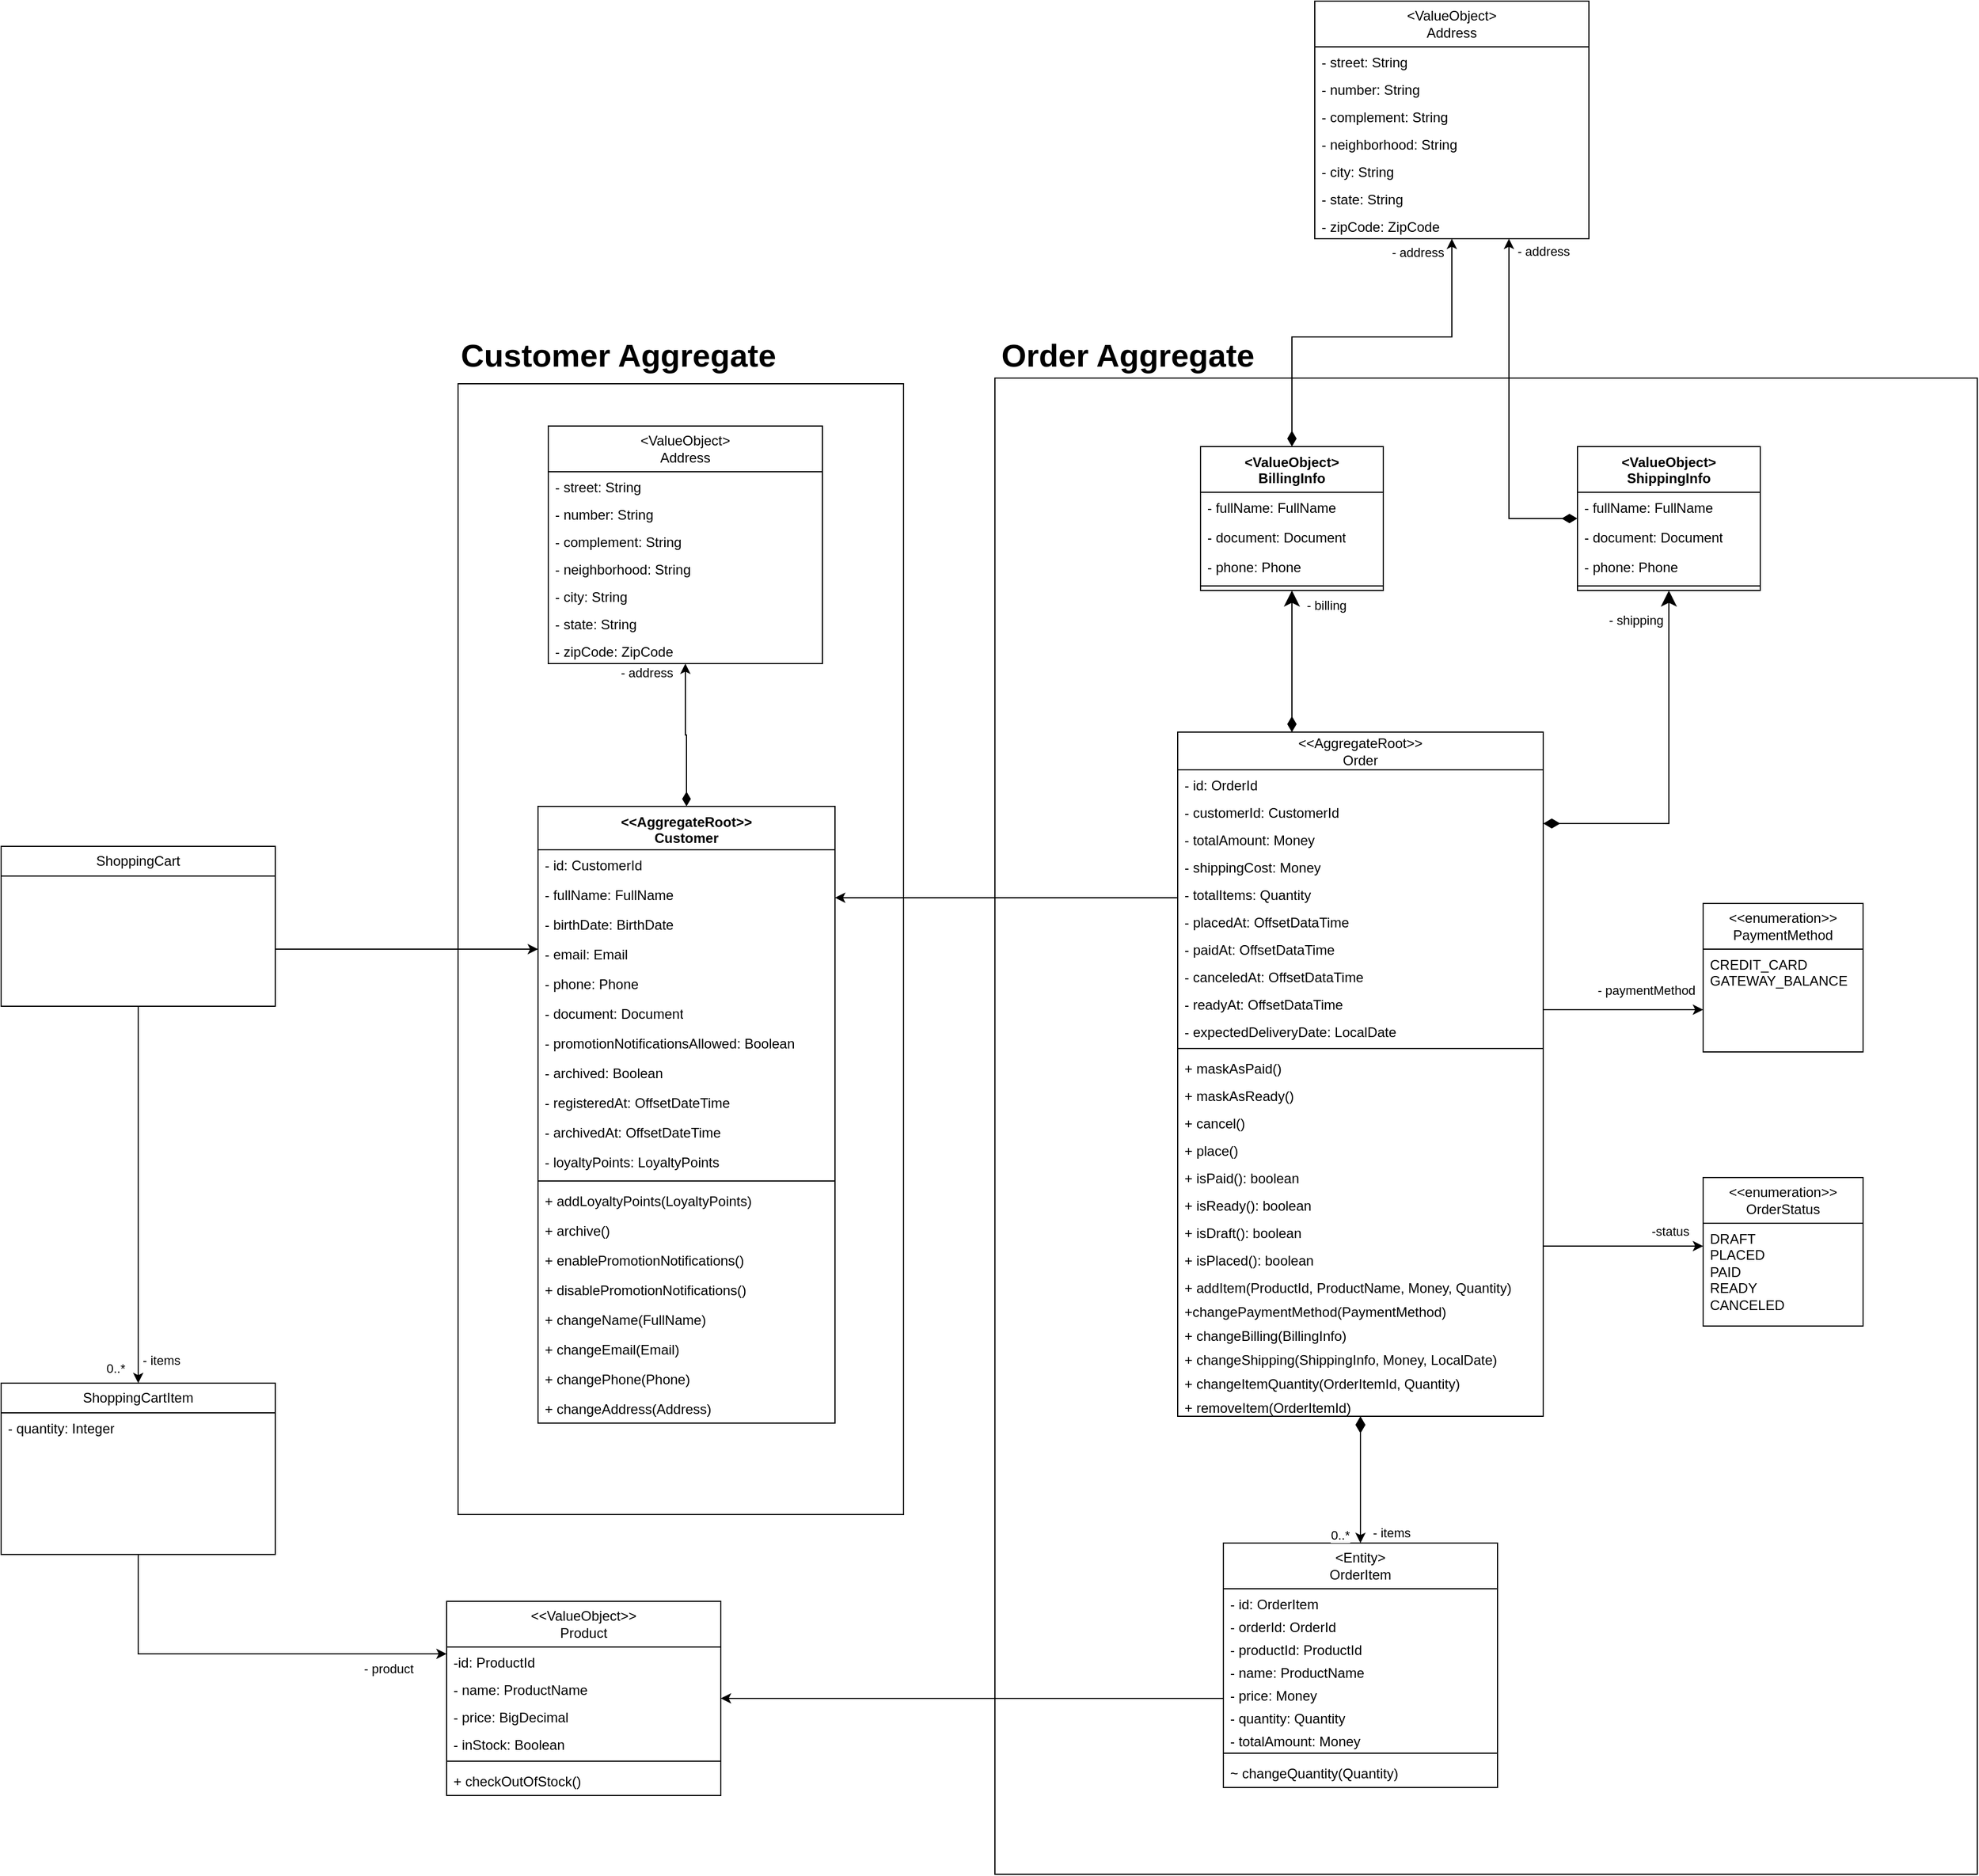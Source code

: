 <mxfile version="28.1.2">
  <diagram name="Domain model" id="hTQnR02Jz5LzhCjwchZL">
    <mxGraphModel dx="1425" dy="2155" grid="1" gridSize="10" guides="1" tooltips="1" connect="1" arrows="1" fold="1" page="1" pageScale="1" pageWidth="3300" pageHeight="4681" math="0" shadow="0">
      <root>
        <mxCell id="0" />
        <mxCell id="1" parent="0" />
        <mxCell id="3btktEWFnWSQcWQb26DH-10" value="" style="rounded=0;whiteSpace=wrap;html=1;fillColor=none;" vertex="1" parent="1">
          <mxGeometry x="1360" y="1125" width="390" height="990" as="geometry" />
        </mxCell>
        <mxCell id="3btktEWFnWSQcWQb26DH-7" value="" style="verticalLabelPosition=bottom;verticalAlign=top;html=1;shape=mxgraph.basic.rect;fillColor2=none;strokeWidth=1;size=20;indent=5;shadow=0;fillColor=none;" vertex="1" parent="1">
          <mxGeometry x="1830" y="1120" width="860" height="1310" as="geometry" />
        </mxCell>
        <mxCell id="eI4tDR30YIyBBBAsk7JP-3" style="rounded=0;orthogonalLoop=1;jettySize=auto;html=1;flowAnimation=0;edgeStyle=orthogonalEdgeStyle;startArrow=diamondThin;startFill=1;strokeWidth=1;startSize=10;" parent="1" source="ZPLqWDzhOzUQgujK66Ed-5" target="3btktEWFnWSQcWQb26DH-12" edge="1">
          <mxGeometry relative="1" as="geometry">
            <Array as="points" />
          </mxGeometry>
        </mxCell>
        <mxCell id="eI4tDR30YIyBBBAsk7JP-4" value="- address" style="edgeLabel;html=1;align=center;verticalAlign=middle;resizable=0;points=[];" parent="eI4tDR30YIyBBBAsk7JP-3" vertex="1" connectable="0">
          <mxGeometry x="0.825" y="1" relative="1" as="geometry">
            <mxPoint x="-33" y="-3" as="offset" />
          </mxGeometry>
        </mxCell>
        <UserObject label="&amp;lt;&amp;lt;AggregateRoot&amp;gt;&amp;gt;&lt;div&gt;Customer&lt;/div&gt;" id="ZPLqWDzhOzUQgujK66Ed-5">
          <mxCell style="swimlane;fontStyle=1;align=center;verticalAlign=top;childLayout=stackLayout;horizontal=1;startSize=38;horizontalStack=0;resizeParent=1;resizeParentMax=0;resizeLast=0;collapsible=1;marginBottom=0;whiteSpace=wrap;html=1;" parent="1" vertex="1">
            <mxGeometry x="1430" y="1495" width="260" height="540" as="geometry" />
          </mxCell>
        </UserObject>
        <mxCell id="ZPLqWDzhOzUQgujK66Ed-6" value="- id: CustomerId" style="text;strokeColor=none;fillColor=none;align=left;verticalAlign=top;spacingLeft=4;spacingRight=4;overflow=hidden;rotatable=0;points=[[0,0.5],[1,0.5]];portConstraint=eastwest;whiteSpace=wrap;html=1;" parent="ZPLqWDzhOzUQgujK66Ed-5" vertex="1">
          <mxGeometry y="38" width="260" height="26" as="geometry" />
        </mxCell>
        <mxCell id="ZPLqWDzhOzUQgujK66Ed-12" value="-&amp;nbsp;fullName: FullName" style="text;strokeColor=none;fillColor=none;align=left;verticalAlign=top;spacingLeft=4;spacingRight=4;overflow=hidden;rotatable=0;points=[[0,0.5],[1,0.5]];portConstraint=eastwest;whiteSpace=wrap;html=1;" parent="ZPLqWDzhOzUQgujK66Ed-5" vertex="1">
          <mxGeometry y="64" width="260" height="26" as="geometry" />
        </mxCell>
        <mxCell id="Ghfbu1brbd5fPBeI6bi_-27" value="-&amp;nbsp;birthDate: BirthDate" style="text;strokeColor=none;fillColor=none;align=left;verticalAlign=top;spacingLeft=4;spacingRight=4;overflow=hidden;rotatable=0;points=[[0,0.5],[1,0.5]];portConstraint=eastwest;whiteSpace=wrap;html=1;" parent="ZPLqWDzhOzUQgujK66Ed-5" vertex="1">
          <mxGeometry y="90" width="260" height="26" as="geometry" />
        </mxCell>
        <mxCell id="ZPLqWDzhOzUQgujK66Ed-14" value="-&amp;nbsp;email: Email" style="text;strokeColor=none;fillColor=none;align=left;verticalAlign=top;spacingLeft=4;spacingRight=4;overflow=hidden;rotatable=0;points=[[0,0.5],[1,0.5]];portConstraint=eastwest;whiteSpace=wrap;html=1;" parent="ZPLqWDzhOzUQgujK66Ed-5" vertex="1">
          <mxGeometry y="116" width="260" height="26" as="geometry" />
        </mxCell>
        <mxCell id="ZPLqWDzhOzUQgujK66Ed-15" value="-&amp;nbsp;phone: Phone" style="text;strokeColor=none;fillColor=none;align=left;verticalAlign=top;spacingLeft=4;spacingRight=4;overflow=hidden;rotatable=0;points=[[0,0.5],[1,0.5]];portConstraint=eastwest;whiteSpace=wrap;html=1;" parent="ZPLqWDzhOzUQgujK66Ed-5" vertex="1">
          <mxGeometry y="142" width="260" height="26" as="geometry" />
        </mxCell>
        <mxCell id="ZPLqWDzhOzUQgujK66Ed-16" value="-&amp;nbsp;document: Docu&lt;span style=&quot;background-color: transparent; color: light-dark(rgb(0, 0, 0), rgb(255, 255, 255));&quot;&gt;ment&lt;/span&gt;" style="text;strokeColor=none;fillColor=none;align=left;verticalAlign=top;spacingLeft=4;spacingRight=4;overflow=hidden;rotatable=0;points=[[0,0.5],[1,0.5]];portConstraint=eastwest;whiteSpace=wrap;html=1;" parent="ZPLqWDzhOzUQgujK66Ed-5" vertex="1">
          <mxGeometry y="168" width="260" height="26" as="geometry" />
        </mxCell>
        <mxCell id="ZPLqWDzhOzUQgujK66Ed-17" value="-&amp;nbsp;promotionNotificationsAllowed: Boolean" style="text;strokeColor=none;fillColor=none;align=left;verticalAlign=top;spacingLeft=4;spacingRight=4;overflow=hidden;rotatable=0;points=[[0,0.5],[1,0.5]];portConstraint=eastwest;whiteSpace=wrap;html=1;" parent="ZPLqWDzhOzUQgujK66Ed-5" vertex="1">
          <mxGeometry y="194" width="260" height="26" as="geometry" />
        </mxCell>
        <mxCell id="ZPLqWDzhOzUQgujK66Ed-18" value="-&amp;nbsp;archived: Boolean" style="text;strokeColor=none;fillColor=none;align=left;verticalAlign=top;spacingLeft=4;spacingRight=4;overflow=hidden;rotatable=0;points=[[0,0.5],[1,0.5]];portConstraint=eastwest;whiteSpace=wrap;html=1;" parent="ZPLqWDzhOzUQgujK66Ed-5" vertex="1">
          <mxGeometry y="220" width="260" height="26" as="geometry" />
        </mxCell>
        <mxCell id="ZPLqWDzhOzUQgujK66Ed-19" value="-&amp;nbsp;registeredAt: OffsetDateTime" style="text;strokeColor=none;fillColor=none;align=left;verticalAlign=top;spacingLeft=4;spacingRight=4;overflow=hidden;rotatable=0;points=[[0,0.5],[1,0.5]];portConstraint=eastwest;whiteSpace=wrap;html=1;" parent="ZPLqWDzhOzUQgujK66Ed-5" vertex="1">
          <mxGeometry y="246" width="260" height="26" as="geometry" />
        </mxCell>
        <mxCell id="Ghfbu1brbd5fPBeI6bi_-2" value="-&amp;nbsp;archivedAt: OffsetDateTime" style="text;strokeColor=none;fillColor=none;align=left;verticalAlign=top;spacingLeft=4;spacingRight=4;overflow=hidden;rotatable=0;points=[[0,0.5],[1,0.5]];portConstraint=eastwest;whiteSpace=wrap;html=1;" parent="ZPLqWDzhOzUQgujK66Ed-5" vertex="1">
          <mxGeometry y="272" width="260" height="26" as="geometry" />
        </mxCell>
        <mxCell id="Ghfbu1brbd5fPBeI6bi_-3" value="-&amp;nbsp;loyaltyPoints: LoyaltyPoints" style="text;strokeColor=none;fillColor=none;align=left;verticalAlign=top;spacingLeft=4;spacingRight=4;overflow=hidden;rotatable=0;points=[[0,0.5],[1,0.5]];portConstraint=eastwest;whiteSpace=wrap;html=1;" parent="ZPLqWDzhOzUQgujK66Ed-5" vertex="1">
          <mxGeometry y="298" width="260" height="26" as="geometry" />
        </mxCell>
        <mxCell id="ZPLqWDzhOzUQgujK66Ed-7" value="" style="line;strokeWidth=1;fillColor=none;align=left;verticalAlign=middle;spacingTop=-1;spacingLeft=3;spacingRight=3;rotatable=0;labelPosition=right;points=[];portConstraint=eastwest;strokeColor=inherit;" parent="ZPLqWDzhOzUQgujK66Ed-5" vertex="1">
          <mxGeometry y="324" width="260" height="8" as="geometry" />
        </mxCell>
        <mxCell id="ZPLqWDzhOzUQgujK66Ed-8" value="+ addLoyalty&lt;span style=&quot;background-color: transparent; color: light-dark(rgb(0, 0, 0), rgb(255, 255, 255));&quot;&gt;Points(LoyaltyPoints)&lt;/span&gt;" style="text;strokeColor=none;fillColor=none;align=left;verticalAlign=top;spacingLeft=4;spacingRight=4;overflow=hidden;rotatable=0;points=[[0,0.5],[1,0.5]];portConstraint=eastwest;whiteSpace=wrap;html=1;" parent="ZPLqWDzhOzUQgujK66Ed-5" vertex="1">
          <mxGeometry y="332" width="260" height="26" as="geometry" />
        </mxCell>
        <mxCell id="Ghfbu1brbd5fPBeI6bi_-6" value="+ archive()" style="text;strokeColor=none;fillColor=none;align=left;verticalAlign=top;spacingLeft=4;spacingRight=4;overflow=hidden;rotatable=0;points=[[0,0.5],[1,0.5]];portConstraint=eastwest;whiteSpace=wrap;html=1;" parent="ZPLqWDzhOzUQgujK66Ed-5" vertex="1">
          <mxGeometry y="358" width="260" height="26" as="geometry" />
        </mxCell>
        <mxCell id="Ghfbu1brbd5fPBeI6bi_-7" value="+ enablePromotionNotifications()" style="text;strokeColor=none;fillColor=none;align=left;verticalAlign=top;spacingLeft=4;spacingRight=4;overflow=hidden;rotatable=0;points=[[0,0.5],[1,0.5]];portConstraint=eastwest;whiteSpace=wrap;html=1;" parent="ZPLqWDzhOzUQgujK66Ed-5" vertex="1">
          <mxGeometry y="384" width="260" height="26" as="geometry" />
        </mxCell>
        <mxCell id="Ghfbu1brbd5fPBeI6bi_-8" value="+ disablePromotionNotifications()" style="text;strokeColor=none;fillColor=none;align=left;verticalAlign=top;spacingLeft=4;spacingRight=4;overflow=hidden;rotatable=0;points=[[0,0.5],[1,0.5]];portConstraint=eastwest;whiteSpace=wrap;html=1;" parent="ZPLqWDzhOzUQgujK66Ed-5" vertex="1">
          <mxGeometry y="410" width="260" height="26" as="geometry" />
        </mxCell>
        <mxCell id="Ghfbu1brbd5fPBeI6bi_-9" value="+ changeName(FullName)" style="text;strokeColor=none;fillColor=none;align=left;verticalAlign=top;spacingLeft=4;spacingRight=4;overflow=hidden;rotatable=0;points=[[0,0.5],[1,0.5]];portConstraint=eastwest;whiteSpace=wrap;html=1;" parent="ZPLqWDzhOzUQgujK66Ed-5" vertex="1">
          <mxGeometry y="436" width="260" height="26" as="geometry" />
        </mxCell>
        <mxCell id="Ghfbu1brbd5fPBeI6bi_-10" value="+ changeEmail(Email)" style="text;strokeColor=none;fillColor=none;align=left;verticalAlign=top;spacingLeft=4;spacingRight=4;overflow=hidden;rotatable=0;points=[[0,0.5],[1,0.5]];portConstraint=eastwest;whiteSpace=wrap;html=1;" parent="ZPLqWDzhOzUQgujK66Ed-5" vertex="1">
          <mxGeometry y="462" width="260" height="26" as="geometry" />
        </mxCell>
        <mxCell id="Ghfbu1brbd5fPBeI6bi_-11" value="+&amp;nbsp;changePhone(Phone)" style="text;strokeColor=none;fillColor=none;align=left;verticalAlign=top;spacingLeft=4;spacingRight=4;overflow=hidden;rotatable=0;points=[[0,0.5],[1,0.5]];portConstraint=eastwest;whiteSpace=wrap;html=1;" parent="ZPLqWDzhOzUQgujK66Ed-5" vertex="1">
          <mxGeometry y="488" width="260" height="26" as="geometry" />
        </mxCell>
        <mxCell id="eI4tDR30YIyBBBAsk7JP-16" value="+&amp;nbsp;changeAddress(Address)" style="text;strokeColor=none;fillColor=none;align=left;verticalAlign=top;spacingLeft=4;spacingRight=4;overflow=hidden;rotatable=0;points=[[0,0.5],[1,0.5]];portConstraint=eastwest;whiteSpace=wrap;html=1;" parent="ZPLqWDzhOzUQgujK66Ed-5" vertex="1">
          <mxGeometry y="514" width="260" height="26" as="geometry" />
        </mxCell>
        <mxCell id="Ghfbu1brbd5fPBeI6bi_-22" style="edgeStyle=orthogonalEdgeStyle;rounded=0;orthogonalLoop=1;jettySize=auto;html=1;entryX=0.5;entryY=0;entryDx=0;entryDy=0;" parent="1" source="Ghfbu1brbd5fPBeI6bi_-12" target="Ghfbu1brbd5fPBeI6bi_-16" edge="1">
          <mxGeometry relative="1" as="geometry" />
        </mxCell>
        <mxCell id="Ghfbu1brbd5fPBeI6bi_-23" value="- items" style="edgeLabel;html=1;align=center;verticalAlign=middle;resizable=0;points=[];" parent="Ghfbu1brbd5fPBeI6bi_-22" vertex="1" connectable="0">
          <mxGeometry x="0.674" y="4" relative="1" as="geometry">
            <mxPoint x="16" y="34" as="offset" />
          </mxGeometry>
        </mxCell>
        <mxCell id="Ghfbu1brbd5fPBeI6bi_-25" value="0..*" style="edgeLabel;html=1;align=center;verticalAlign=middle;resizable=0;points=[];" parent="Ghfbu1brbd5fPBeI6bi_-22" vertex="1" connectable="0">
          <mxGeometry x="0.444" relative="1" as="geometry">
            <mxPoint x="-20" y="78" as="offset" />
          </mxGeometry>
        </mxCell>
        <mxCell id="Ghfbu1brbd5fPBeI6bi_-46" style="edgeStyle=orthogonalEdgeStyle;rounded=0;orthogonalLoop=1;jettySize=auto;html=1;" parent="1" source="Ghfbu1brbd5fPBeI6bi_-12" target="ZPLqWDzhOzUQgujK66Ed-5" edge="1">
          <mxGeometry relative="1" as="geometry">
            <Array as="points">
              <mxPoint x="1320" y="1620" />
              <mxPoint x="1320" y="1620" />
            </Array>
          </mxGeometry>
        </mxCell>
        <mxCell id="Ghfbu1brbd5fPBeI6bi_-12" value="ShoppingCart" style="swimlane;fontStyle=0;childLayout=stackLayout;horizontal=1;startSize=26;fillColor=none;horizontalStack=0;resizeParent=1;resizeParentMax=0;resizeLast=0;collapsible=1;marginBottom=0;whiteSpace=wrap;html=1;" parent="1" vertex="1">
          <mxGeometry x="960" y="1530" width="240" height="140" as="geometry" />
        </mxCell>
        <mxCell id="Ghfbu1brbd5fPBeI6bi_-16" value="ShoppingCartItem" style="swimlane;fontStyle=0;childLayout=stackLayout;horizontal=1;startSize=26;fillColor=none;horizontalStack=0;resizeParent=1;resizeParentMax=0;resizeLast=0;collapsible=1;marginBottom=0;whiteSpace=wrap;html=1;" parent="1" vertex="1">
          <mxGeometry x="960" y="2000" width="240" height="150" as="geometry" />
        </mxCell>
        <mxCell id="Ghfbu1brbd5fPBeI6bi_-18" value="- quantity: Integer" style="text;strokeColor=none;fillColor=none;align=left;verticalAlign=top;spacingLeft=4;spacingRight=4;overflow=hidden;rotatable=0;points=[[0,0.5],[1,0.5]];portConstraint=eastwest;whiteSpace=wrap;html=1;" parent="Ghfbu1brbd5fPBeI6bi_-16" vertex="1">
          <mxGeometry y="26" width="240" height="124" as="geometry" />
        </mxCell>
        <mxCell id="Ghfbu1brbd5fPBeI6bi_-20" style="edgeStyle=orthogonalEdgeStyle;rounded=0;orthogonalLoop=1;jettySize=auto;html=1;" parent="1" source="Ghfbu1brbd5fPBeI6bi_-16" target="Ghfbu1brbd5fPBeI6bi_-30" edge="1">
          <mxGeometry relative="1" as="geometry">
            <mxPoint x="1330" y="1898" as="targetPoint" />
            <Array as="points">
              <mxPoint x="1080" y="2237" />
            </Array>
          </mxGeometry>
        </mxCell>
        <mxCell id="Ghfbu1brbd5fPBeI6bi_-21" value="- product" style="edgeLabel;html=1;align=center;verticalAlign=middle;resizable=0;points=[];" parent="Ghfbu1brbd5fPBeI6bi_-20" vertex="1" connectable="0">
          <mxGeometry x="0.26" y="-1" relative="1" as="geometry">
            <mxPoint x="81" y="12" as="offset" />
          </mxGeometry>
        </mxCell>
        <mxCell id="Ghfbu1brbd5fPBeI6bi_-30" value="&lt;div&gt;&amp;lt;&amp;lt;ValueObject&amp;gt;&amp;gt;&lt;/div&gt;Product" style="swimlane;fontStyle=0;childLayout=stackLayout;horizontal=1;startSize=40;fillColor=none;horizontalStack=0;resizeParent=1;resizeParentMax=0;resizeLast=0;collapsible=1;marginBottom=0;whiteSpace=wrap;html=1;" parent="1" vertex="1">
          <mxGeometry x="1350" y="2191" width="240" height="170" as="geometry" />
        </mxCell>
        <mxCell id="3btktEWFnWSQcWQb26DH-20" value="-id: ProductId" style="text;strokeColor=none;fillColor=none;align=left;verticalAlign=top;spacingLeft=4;spacingRight=4;overflow=hidden;rotatable=0;points=[[0,0.5],[1,0.5]];portConstraint=eastwest;whiteSpace=wrap;html=1;" vertex="1" parent="Ghfbu1brbd5fPBeI6bi_-30">
          <mxGeometry y="40" width="240" height="24" as="geometry" />
        </mxCell>
        <mxCell id="Ghfbu1brbd5fPBeI6bi_-31" value="- name: ProductName" style="text;strokeColor=none;fillColor=none;align=left;verticalAlign=top;spacingLeft=4;spacingRight=4;overflow=hidden;rotatable=0;points=[[0,0.5],[1,0.5]];portConstraint=eastwest;whiteSpace=wrap;html=1;" parent="Ghfbu1brbd5fPBeI6bi_-30" vertex="1">
          <mxGeometry y="64" width="240" height="24" as="geometry" />
        </mxCell>
        <mxCell id="Ghfbu1brbd5fPBeI6bi_-34" value="- price: BigDecimal" style="text;strokeColor=none;fillColor=none;align=left;verticalAlign=top;spacingLeft=4;spacingRight=4;overflow=hidden;rotatable=0;points=[[0,0.5],[1,0.5]];portConstraint=eastwest;whiteSpace=wrap;html=1;" parent="Ghfbu1brbd5fPBeI6bi_-30" vertex="1">
          <mxGeometry y="88" width="240" height="24" as="geometry" />
        </mxCell>
        <mxCell id="3btktEWFnWSQcWQb26DH-21" value="- inStock: Boolean" style="text;strokeColor=none;fillColor=none;align=left;verticalAlign=top;spacingLeft=4;spacingRight=4;overflow=hidden;rotatable=0;points=[[0,0.5],[1,0.5]];portConstraint=eastwest;whiteSpace=wrap;html=1;" vertex="1" parent="Ghfbu1brbd5fPBeI6bi_-30">
          <mxGeometry y="112" width="240" height="24" as="geometry" />
        </mxCell>
        <mxCell id="3btktEWFnWSQcWQb26DH-22" value="" style="line;strokeWidth=1;fillColor=none;align=left;verticalAlign=middle;spacingTop=-1;spacingLeft=3;spacingRight=3;rotatable=0;labelPosition=right;points=[];portConstraint=eastwest;strokeColor=inherit;" vertex="1" parent="Ghfbu1brbd5fPBeI6bi_-30">
          <mxGeometry y="136" width="240" height="8" as="geometry" />
        </mxCell>
        <mxCell id="3btktEWFnWSQcWQb26DH-23" value="+ checkOutOfStock()" style="text;strokeColor=none;fillColor=none;align=left;verticalAlign=top;spacingLeft=4;spacingRight=4;overflow=hidden;rotatable=0;points=[[0,0.5],[1,0.5]];portConstraint=eastwest;whiteSpace=wrap;html=1;" vertex="1" parent="Ghfbu1brbd5fPBeI6bi_-30">
          <mxGeometry y="144" width="240" height="26" as="geometry" />
        </mxCell>
        <mxCell id="Ghfbu1brbd5fPBeI6bi_-35" value="&lt;div&gt;&amp;lt;Entity&amp;gt;&lt;/div&gt;OrderItem" style="swimlane;fontStyle=0;childLayout=stackLayout;horizontal=1;startSize=40;fillColor=none;horizontalStack=0;resizeParent=1;resizeParentMax=0;resizeLast=0;collapsible=1;marginBottom=0;whiteSpace=wrap;html=1;" parent="1" vertex="1">
          <mxGeometry x="2030" y="2140" width="240" height="214" as="geometry" />
        </mxCell>
        <mxCell id="Ghfbu1brbd5fPBeI6bi_-36" value="- id: OrderItem" style="text;strokeColor=none;fillColor=none;align=left;verticalAlign=top;spacingLeft=4;spacingRight=4;overflow=hidden;rotatable=0;points=[[0,0.5],[1,0.5]];portConstraint=eastwest;whiteSpace=wrap;html=1;" parent="Ghfbu1brbd5fPBeI6bi_-35" vertex="1">
          <mxGeometry y="40" width="240" height="20" as="geometry" />
        </mxCell>
        <mxCell id="3btktEWFnWSQcWQb26DH-4" value="- orderId: OrderId" style="text;strokeColor=none;fillColor=none;align=left;verticalAlign=top;spacingLeft=4;spacingRight=4;overflow=hidden;rotatable=0;points=[[0,0.5],[1,0.5]];portConstraint=eastwest;whiteSpace=wrap;html=1;" vertex="1" parent="Ghfbu1brbd5fPBeI6bi_-35">
          <mxGeometry y="60" width="240" height="20" as="geometry" />
        </mxCell>
        <mxCell id="eI4tDR30YIyBBBAsk7JP-77" value="- productId: ProductId" style="text;strokeColor=none;fillColor=none;align=left;verticalAlign=top;spacingLeft=4;spacingRight=4;overflow=hidden;rotatable=0;points=[[0,0.5],[1,0.5]];portConstraint=eastwest;whiteSpace=wrap;html=1;" parent="Ghfbu1brbd5fPBeI6bi_-35" vertex="1">
          <mxGeometry y="80" width="240" height="20" as="geometry" />
        </mxCell>
        <mxCell id="eI4tDR30YIyBBBAsk7JP-78" value="- name: ProductName" style="text;strokeColor=none;fillColor=none;align=left;verticalAlign=top;spacingLeft=4;spacingRight=4;overflow=hidden;rotatable=0;points=[[0,0.5],[1,0.5]];portConstraint=eastwest;whiteSpace=wrap;html=1;" parent="Ghfbu1brbd5fPBeI6bi_-35" vertex="1">
          <mxGeometry y="100" width="240" height="20" as="geometry" />
        </mxCell>
        <mxCell id="eI4tDR30YIyBBBAsk7JP-79" value="- price: Money" style="text;strokeColor=none;fillColor=none;align=left;verticalAlign=top;spacingLeft=4;spacingRight=4;overflow=hidden;rotatable=0;points=[[0,0.5],[1,0.5]];portConstraint=eastwest;whiteSpace=wrap;html=1;" parent="Ghfbu1brbd5fPBeI6bi_-35" vertex="1">
          <mxGeometry y="120" width="240" height="20" as="geometry" />
        </mxCell>
        <mxCell id="eI4tDR30YIyBBBAsk7JP-80" value="- quantity: Quantity" style="text;strokeColor=none;fillColor=none;align=left;verticalAlign=top;spacingLeft=4;spacingRight=4;overflow=hidden;rotatable=0;points=[[0,0.5],[1,0.5]];portConstraint=eastwest;whiteSpace=wrap;html=1;" parent="Ghfbu1brbd5fPBeI6bi_-35" vertex="1">
          <mxGeometry y="140" width="240" height="20" as="geometry" />
        </mxCell>
        <mxCell id="eI4tDR30YIyBBBAsk7JP-81" value="- totalAmount: Money" style="text;strokeColor=none;fillColor=none;align=left;verticalAlign=top;spacingLeft=4;spacingRight=4;overflow=hidden;rotatable=0;points=[[0,0.5],[1,0.5]];portConstraint=eastwest;whiteSpace=wrap;html=1;" parent="Ghfbu1brbd5fPBeI6bi_-35" vertex="1">
          <mxGeometry y="160" width="240" height="20" as="geometry" />
        </mxCell>
        <mxCell id="eI4tDR30YIyBBBAsk7JP-82" value="" style="line;strokeWidth=1;fillColor=none;align=left;verticalAlign=middle;spacingTop=-1;spacingLeft=3;spacingRight=3;rotatable=0;labelPosition=right;points=[];portConstraint=eastwest;strokeColor=inherit;" parent="Ghfbu1brbd5fPBeI6bi_-35" vertex="1">
          <mxGeometry y="180" width="240" height="8" as="geometry" />
        </mxCell>
        <mxCell id="eI4tDR30YIyBBBAsk7JP-83" value="~ changeQuantity(Quantity)" style="text;strokeColor=none;fillColor=none;align=left;verticalAlign=top;spacingLeft=4;spacingRight=4;overflow=hidden;rotatable=0;points=[[0,0.5],[1,0.5]];portConstraint=eastwest;whiteSpace=wrap;html=1;" parent="Ghfbu1brbd5fPBeI6bi_-35" vertex="1">
          <mxGeometry y="188" width="240" height="26" as="geometry" />
        </mxCell>
        <mxCell id="Ghfbu1brbd5fPBeI6bi_-38" style="edgeStyle=orthogonalEdgeStyle;rounded=0;orthogonalLoop=1;jettySize=auto;html=1;startArrow=classic;startFill=1;endArrow=none;endFill=0;" parent="1" source="Ghfbu1brbd5fPBeI6bi_-30" target="Ghfbu1brbd5fPBeI6bi_-35" edge="1">
          <mxGeometry relative="1" as="geometry">
            <mxPoint x="1860" y="1810" as="targetPoint" />
            <Array as="points">
              <mxPoint x="1930" y="2276" />
              <mxPoint x="1930" y="2276" />
            </Array>
          </mxGeometry>
        </mxCell>
        <mxCell id="Ghfbu1brbd5fPBeI6bi_-49" style="edgeStyle=orthogonalEdgeStyle;rounded=0;orthogonalLoop=1;jettySize=auto;html=1;startArrow=diamondThin;startFill=1;startSize=12;" parent="1" source="Ghfbu1brbd5fPBeI6bi_-40" target="Ghfbu1brbd5fPBeI6bi_-35" edge="1">
          <mxGeometry relative="1" as="geometry" />
        </mxCell>
        <mxCell id="Ghfbu1brbd5fPBeI6bi_-50" value="- items" style="edgeLabel;html=1;align=center;verticalAlign=middle;resizable=0;points=[];" parent="Ghfbu1brbd5fPBeI6bi_-49" vertex="1" connectable="0">
          <mxGeometry x="0.746" y="1" relative="1" as="geometry">
            <mxPoint x="26" y="5" as="offset" />
          </mxGeometry>
        </mxCell>
        <mxCell id="Ghfbu1brbd5fPBeI6bi_-51" value="0..*" style="edgeLabel;html=1;align=center;verticalAlign=middle;resizable=0;points=[];" parent="Ghfbu1brbd5fPBeI6bi_-49" vertex="1" connectable="0">
          <mxGeometry x="0.706" y="-1" relative="1" as="geometry">
            <mxPoint x="-17" y="9" as="offset" />
          </mxGeometry>
        </mxCell>
        <mxCell id="Ghfbu1brbd5fPBeI6bi_-40" value="&lt;div&gt;&amp;lt;&amp;lt;AggregateRoot&amp;gt;&amp;gt;&lt;/div&gt;Order" style="swimlane;fontStyle=0;childLayout=stackLayout;horizontal=1;startSize=33;fillColor=none;horizontalStack=0;resizeParent=1;resizeParentMax=0;resizeLast=0;collapsible=1;marginBottom=0;whiteSpace=wrap;html=1;" parent="1" vertex="1">
          <mxGeometry x="1990" y="1430" width="320" height="599" as="geometry" />
        </mxCell>
        <mxCell id="Ghfbu1brbd5fPBeI6bi_-41" value="- id: OrderId" style="text;strokeColor=none;fillColor=none;align=left;verticalAlign=top;spacingLeft=4;spacingRight=4;overflow=hidden;rotatable=0;points=[[0,0.5],[1,0.5]];portConstraint=eastwest;whiteSpace=wrap;html=1;" parent="Ghfbu1brbd5fPBeI6bi_-40" vertex="1">
          <mxGeometry y="33" width="320" height="24" as="geometry" />
        </mxCell>
        <mxCell id="3btktEWFnWSQcWQb26DH-5" value="- customerId: CustomerId" style="text;strokeColor=none;fillColor=none;align=left;verticalAlign=top;spacingLeft=4;spacingRight=4;overflow=hidden;rotatable=0;points=[[0,0.5],[1,0.5]];portConstraint=eastwest;whiteSpace=wrap;html=1;" vertex="1" parent="Ghfbu1brbd5fPBeI6bi_-40">
          <mxGeometry y="57" width="320" height="24" as="geometry" />
        </mxCell>
        <mxCell id="eI4tDR30YIyBBBAsk7JP-18" value="- totalAmount: Money" style="text;strokeColor=none;fillColor=none;align=left;verticalAlign=top;spacingLeft=4;spacingRight=4;overflow=hidden;rotatable=0;points=[[0,0.5],[1,0.5]];portConstraint=eastwest;whiteSpace=wrap;html=1;" parent="Ghfbu1brbd5fPBeI6bi_-40" vertex="1">
          <mxGeometry y="81" width="320" height="24" as="geometry" />
        </mxCell>
        <mxCell id="eI4tDR30YIyBBBAsk7JP-19" value="- shippingCost: Money" style="text;strokeColor=none;fillColor=none;align=left;verticalAlign=top;spacingLeft=4;spacingRight=4;overflow=hidden;rotatable=0;points=[[0,0.5],[1,0.5]];portConstraint=eastwest;whiteSpace=wrap;html=1;" parent="Ghfbu1brbd5fPBeI6bi_-40" vertex="1">
          <mxGeometry y="105" width="320" height="24" as="geometry" />
        </mxCell>
        <mxCell id="eI4tDR30YIyBBBAsk7JP-20" value="- totalItems: Quantity" style="text;strokeColor=none;fillColor=none;align=left;verticalAlign=top;spacingLeft=4;spacingRight=4;overflow=hidden;rotatable=0;points=[[0,0.5],[1,0.5]];portConstraint=eastwest;whiteSpace=wrap;html=1;" parent="Ghfbu1brbd5fPBeI6bi_-40" vertex="1">
          <mxGeometry y="129" width="320" height="24" as="geometry" />
        </mxCell>
        <mxCell id="eI4tDR30YIyBBBAsk7JP-21" value="- placedAt: OffsetDataTime" style="text;strokeColor=none;fillColor=none;align=left;verticalAlign=top;spacingLeft=4;spacingRight=4;overflow=hidden;rotatable=0;points=[[0,0.5],[1,0.5]];portConstraint=eastwest;whiteSpace=wrap;html=1;" parent="Ghfbu1brbd5fPBeI6bi_-40" vertex="1">
          <mxGeometry y="153" width="320" height="24" as="geometry" />
        </mxCell>
        <mxCell id="eI4tDR30YIyBBBAsk7JP-22" value="- paidAt: OffsetDataTime" style="text;strokeColor=none;fillColor=none;align=left;verticalAlign=top;spacingLeft=4;spacingRight=4;overflow=hidden;rotatable=0;points=[[0,0.5],[1,0.5]];portConstraint=eastwest;whiteSpace=wrap;html=1;" parent="Ghfbu1brbd5fPBeI6bi_-40" vertex="1">
          <mxGeometry y="177" width="320" height="24" as="geometry" />
        </mxCell>
        <mxCell id="eI4tDR30YIyBBBAsk7JP-23" value="- canceledAt: OffsetDataTime" style="text;strokeColor=none;fillColor=none;align=left;verticalAlign=top;spacingLeft=4;spacingRight=4;overflow=hidden;rotatable=0;points=[[0,0.5],[1,0.5]];portConstraint=eastwest;whiteSpace=wrap;html=1;" parent="Ghfbu1brbd5fPBeI6bi_-40" vertex="1">
          <mxGeometry y="201" width="320" height="24" as="geometry" />
        </mxCell>
        <mxCell id="eI4tDR30YIyBBBAsk7JP-24" value="- readyAt: OffsetDataTime" style="text;strokeColor=none;fillColor=none;align=left;verticalAlign=top;spacingLeft=4;spacingRight=4;overflow=hidden;rotatable=0;points=[[0,0.5],[1,0.5]];portConstraint=eastwest;whiteSpace=wrap;html=1;" parent="Ghfbu1brbd5fPBeI6bi_-40" vertex="1">
          <mxGeometry y="225" width="320" height="24" as="geometry" />
        </mxCell>
        <mxCell id="eI4tDR30YIyBBBAsk7JP-25" value="- expectedDeliveryDate: LocalDate" style="text;strokeColor=none;fillColor=none;align=left;verticalAlign=top;spacingLeft=4;spacingRight=4;overflow=hidden;rotatable=0;points=[[0,0.5],[1,0.5]];portConstraint=eastwest;whiteSpace=wrap;html=1;" parent="Ghfbu1brbd5fPBeI6bi_-40" vertex="1">
          <mxGeometry y="249" width="320" height="24" as="geometry" />
        </mxCell>
        <mxCell id="eI4tDR30YIyBBBAsk7JP-26" value="" style="line;strokeWidth=1;fillColor=none;align=left;verticalAlign=middle;spacingTop=-1;spacingLeft=3;spacingRight=3;rotatable=0;labelPosition=right;points=[];portConstraint=eastwest;strokeColor=inherit;" parent="Ghfbu1brbd5fPBeI6bi_-40" vertex="1">
          <mxGeometry y="273" width="320" height="8" as="geometry" />
        </mxCell>
        <mxCell id="eI4tDR30YIyBBBAsk7JP-28" value="+ maskAsPaid()" style="text;strokeColor=none;fillColor=none;align=left;verticalAlign=top;spacingLeft=4;spacingRight=4;overflow=hidden;rotatable=0;points=[[0,0.5],[1,0.5]];portConstraint=eastwest;whiteSpace=wrap;html=1;" parent="Ghfbu1brbd5fPBeI6bi_-40" vertex="1">
          <mxGeometry y="281" width="320" height="24" as="geometry" />
        </mxCell>
        <mxCell id="eI4tDR30YIyBBBAsk7JP-29" value="+ maskAsReady()" style="text;strokeColor=none;fillColor=none;align=left;verticalAlign=top;spacingLeft=4;spacingRight=4;overflow=hidden;rotatable=0;points=[[0,0.5],[1,0.5]];portConstraint=eastwest;whiteSpace=wrap;html=1;" parent="Ghfbu1brbd5fPBeI6bi_-40" vertex="1">
          <mxGeometry y="305" width="320" height="24" as="geometry" />
        </mxCell>
        <mxCell id="eI4tDR30YIyBBBAsk7JP-30" value="+ cancel()" style="text;strokeColor=none;fillColor=none;align=left;verticalAlign=top;spacingLeft=4;spacingRight=4;overflow=hidden;rotatable=0;points=[[0,0.5],[1,0.5]];portConstraint=eastwest;whiteSpace=wrap;html=1;" parent="Ghfbu1brbd5fPBeI6bi_-40" vertex="1">
          <mxGeometry y="329" width="320" height="24" as="geometry" />
        </mxCell>
        <mxCell id="eI4tDR30YIyBBBAsk7JP-31" value="+ place()" style="text;strokeColor=none;fillColor=none;align=left;verticalAlign=top;spacingLeft=4;spacingRight=4;overflow=hidden;rotatable=0;points=[[0,0.5],[1,0.5]];portConstraint=eastwest;whiteSpace=wrap;html=1;" parent="Ghfbu1brbd5fPBeI6bi_-40" vertex="1">
          <mxGeometry y="353" width="320" height="24" as="geometry" />
        </mxCell>
        <mxCell id="eI4tDR30YIyBBBAsk7JP-32" value="+ isPaid(): boolean" style="text;strokeColor=none;fillColor=none;align=left;verticalAlign=top;spacingLeft=4;spacingRight=4;overflow=hidden;rotatable=0;points=[[0,0.5],[1,0.5]];portConstraint=eastwest;whiteSpace=wrap;html=1;" parent="Ghfbu1brbd5fPBeI6bi_-40" vertex="1">
          <mxGeometry y="377" width="320" height="24" as="geometry" />
        </mxCell>
        <mxCell id="eI4tDR30YIyBBBAsk7JP-33" value="+ isReady(): boolean" style="text;strokeColor=none;fillColor=none;align=left;verticalAlign=top;spacingLeft=4;spacingRight=4;overflow=hidden;rotatable=0;points=[[0,0.5],[1,0.5]];portConstraint=eastwest;whiteSpace=wrap;html=1;" parent="Ghfbu1brbd5fPBeI6bi_-40" vertex="1">
          <mxGeometry y="401" width="320" height="24" as="geometry" />
        </mxCell>
        <mxCell id="eI4tDR30YIyBBBAsk7JP-34" value="+ isDraft(): boolean" style="text;strokeColor=none;fillColor=none;align=left;verticalAlign=top;spacingLeft=4;spacingRight=4;overflow=hidden;rotatable=0;points=[[0,0.5],[1,0.5]];portConstraint=eastwest;whiteSpace=wrap;html=1;" parent="Ghfbu1brbd5fPBeI6bi_-40" vertex="1">
          <mxGeometry y="425" width="320" height="24" as="geometry" />
        </mxCell>
        <mxCell id="eI4tDR30YIyBBBAsk7JP-35" value="+ isPlaced(): boolean" style="text;strokeColor=none;fillColor=none;align=left;verticalAlign=top;spacingLeft=4;spacingRight=4;overflow=hidden;rotatable=0;points=[[0,0.5],[1,0.5]];portConstraint=eastwest;whiteSpace=wrap;html=1;" parent="Ghfbu1brbd5fPBeI6bi_-40" vertex="1">
          <mxGeometry y="449" width="320" height="24" as="geometry" />
        </mxCell>
        <mxCell id="eI4tDR30YIyBBBAsk7JP-36" value="+ addItem(ProductId, ProductName, Money, Quantity)" style="text;strokeColor=none;fillColor=none;align=left;verticalAlign=top;spacingLeft=4;spacingRight=4;overflow=hidden;rotatable=0;points=[[0,0.5],[1,0.5]];portConstraint=eastwest;whiteSpace=wrap;html=1;" parent="Ghfbu1brbd5fPBeI6bi_-40" vertex="1">
          <mxGeometry y="473" width="320" height="21" as="geometry" />
        </mxCell>
        <mxCell id="3btktEWFnWSQcWQb26DH-9" value="+changePaymentMethod(PaymentMethod)" style="text;strokeColor=none;fillColor=none;align=left;verticalAlign=top;spacingLeft=4;spacingRight=4;overflow=hidden;rotatable=0;points=[[0,0.5],[1,0.5]];portConstraint=eastwest;whiteSpace=wrap;html=1;" vertex="1" parent="Ghfbu1brbd5fPBeI6bi_-40">
          <mxGeometry y="494" width="320" height="21" as="geometry" />
        </mxCell>
        <mxCell id="eI4tDR30YIyBBBAsk7JP-57" value="+ changeBilling(BillingInfo)" style="text;strokeColor=none;fillColor=none;align=left;verticalAlign=top;spacingLeft=4;spacingRight=4;overflow=hidden;rotatable=0;points=[[0,0.5],[1,0.5]];portConstraint=eastwest;whiteSpace=wrap;html=1;" parent="Ghfbu1brbd5fPBeI6bi_-40" vertex="1">
          <mxGeometry y="515" width="320" height="21" as="geometry" />
        </mxCell>
        <mxCell id="eI4tDR30YIyBBBAsk7JP-58" value="+ changeShipping(ShippingInfo, Money, LocalDate)" style="text;strokeColor=none;fillColor=none;align=left;verticalAlign=top;spacingLeft=4;spacingRight=4;overflow=hidden;rotatable=0;points=[[0,0.5],[1,0.5]];portConstraint=eastwest;whiteSpace=wrap;html=1;" parent="Ghfbu1brbd5fPBeI6bi_-40" vertex="1">
          <mxGeometry y="536" width="320" height="21" as="geometry" />
        </mxCell>
        <mxCell id="3btktEWFnWSQcWQb26DH-1" value="+ changeItemQuantity(OrderItemId, Quantity)" style="text;strokeColor=none;fillColor=none;align=left;verticalAlign=top;spacingLeft=4;spacingRight=4;overflow=hidden;rotatable=0;points=[[0,0.5],[1,0.5]];portConstraint=eastwest;whiteSpace=wrap;html=1;" vertex="1" parent="Ghfbu1brbd5fPBeI6bi_-40">
          <mxGeometry y="557" width="320" height="21" as="geometry" />
        </mxCell>
        <mxCell id="3btktEWFnWSQcWQb26DH-3" value="+ removeItem(OrderItemId)" style="text;strokeColor=none;fillColor=none;align=left;verticalAlign=top;spacingLeft=4;spacingRight=4;overflow=hidden;rotatable=0;points=[[0,0.5],[1,0.5]];portConstraint=eastwest;whiteSpace=wrap;html=1;" vertex="1" parent="Ghfbu1brbd5fPBeI6bi_-40">
          <mxGeometry y="578" width="320" height="21" as="geometry" />
        </mxCell>
        <mxCell id="Ghfbu1brbd5fPBeI6bi_-42" value="&lt;div&gt;&amp;lt;ValueObject&amp;gt;&lt;/div&gt;Address" style="swimlane;fontStyle=0;childLayout=stackLayout;horizontal=1;startSize=40;fillColor=none;horizontalStack=0;resizeParent=1;resizeParentMax=0;resizeLast=0;collapsible=1;marginBottom=0;whiteSpace=wrap;html=1;" parent="1" vertex="1">
          <mxGeometry x="2110" y="790" width="240" height="208" as="geometry" />
        </mxCell>
        <mxCell id="Ghfbu1brbd5fPBeI6bi_-43" value="- street: String" style="text;strokeColor=none;fillColor=none;align=left;verticalAlign=top;spacingLeft=4;spacingRight=4;overflow=hidden;rotatable=0;points=[[0,0.5],[1,0.5]];portConstraint=eastwest;whiteSpace=wrap;html=1;" parent="Ghfbu1brbd5fPBeI6bi_-42" vertex="1">
          <mxGeometry y="40" width="240" height="24" as="geometry" />
        </mxCell>
        <mxCell id="eI4tDR30YIyBBBAsk7JP-10" value="- number: String" style="text;strokeColor=none;fillColor=none;align=left;verticalAlign=top;spacingLeft=4;spacingRight=4;overflow=hidden;rotatable=0;points=[[0,0.5],[1,0.5]];portConstraint=eastwest;whiteSpace=wrap;html=1;" parent="Ghfbu1brbd5fPBeI6bi_-42" vertex="1">
          <mxGeometry y="64" width="240" height="24" as="geometry" />
        </mxCell>
        <mxCell id="eI4tDR30YIyBBBAsk7JP-11" value="- complement: String" style="text;strokeColor=none;fillColor=none;align=left;verticalAlign=top;spacingLeft=4;spacingRight=4;overflow=hidden;rotatable=0;points=[[0,0.5],[1,0.5]];portConstraint=eastwest;whiteSpace=wrap;html=1;" parent="Ghfbu1brbd5fPBeI6bi_-42" vertex="1">
          <mxGeometry y="88" width="240" height="24" as="geometry" />
        </mxCell>
        <mxCell id="eI4tDR30YIyBBBAsk7JP-12" value="- neighborhood: String" style="text;strokeColor=none;fillColor=none;align=left;verticalAlign=top;spacingLeft=4;spacingRight=4;overflow=hidden;rotatable=0;points=[[0,0.5],[1,0.5]];portConstraint=eastwest;whiteSpace=wrap;html=1;" parent="Ghfbu1brbd5fPBeI6bi_-42" vertex="1">
          <mxGeometry y="112" width="240" height="24" as="geometry" />
        </mxCell>
        <mxCell id="eI4tDR30YIyBBBAsk7JP-13" value="- city: String" style="text;strokeColor=none;fillColor=none;align=left;verticalAlign=top;spacingLeft=4;spacingRight=4;overflow=hidden;rotatable=0;points=[[0,0.5],[1,0.5]];portConstraint=eastwest;whiteSpace=wrap;html=1;" parent="Ghfbu1brbd5fPBeI6bi_-42" vertex="1">
          <mxGeometry y="136" width="240" height="24" as="geometry" />
        </mxCell>
        <mxCell id="eI4tDR30YIyBBBAsk7JP-14" value="- state: String" style="text;strokeColor=none;fillColor=none;align=left;verticalAlign=top;spacingLeft=4;spacingRight=4;overflow=hidden;rotatable=0;points=[[0,0.5],[1,0.5]];portConstraint=eastwest;whiteSpace=wrap;html=1;" parent="Ghfbu1brbd5fPBeI6bi_-42" vertex="1">
          <mxGeometry y="160" width="240" height="24" as="geometry" />
        </mxCell>
        <mxCell id="eI4tDR30YIyBBBAsk7JP-15" value="- zipCode: ZipCode" style="text;strokeColor=none;fillColor=none;align=left;verticalAlign=top;spacingLeft=4;spacingRight=4;overflow=hidden;rotatable=0;points=[[0,0.5],[1,0.5]];portConstraint=eastwest;whiteSpace=wrap;html=1;" parent="Ghfbu1brbd5fPBeI6bi_-42" vertex="1">
          <mxGeometry y="184" width="240" height="24" as="geometry" />
        </mxCell>
        <mxCell id="Ghfbu1brbd5fPBeI6bi_-44" style="edgeStyle=orthogonalEdgeStyle;rounded=0;orthogonalLoop=1;jettySize=auto;html=1;" parent="1" source="Ghfbu1brbd5fPBeI6bi_-40" target="ZPLqWDzhOzUQgujK66Ed-5" edge="1">
          <mxGeometry relative="1" as="geometry">
            <mxPoint x="1718" y="1498" as="targetPoint" />
            <Array as="points">
              <mxPoint x="1920" y="1575" />
              <mxPoint x="1920" y="1575" />
            </Array>
          </mxGeometry>
        </mxCell>
        <mxCell id="eI4tDR30YIyBBBAsk7JP-46" style="edgeStyle=orthogonalEdgeStyle;rounded=0;orthogonalLoop=1;jettySize=auto;html=1;startArrow=classic;startFill=1;startSize=11;endArrow=diamondThin;endFill=1;endSize=12;" parent="1" source="eI4tDR30YIyBBBAsk7JP-37" target="Ghfbu1brbd5fPBeI6bi_-40" edge="1">
          <mxGeometry relative="1" as="geometry">
            <mxPoint x="2430.0" y="1223" as="sourcePoint" />
            <mxPoint x="2150.0" y="1410" as="targetPoint" />
            <Array as="points">
              <mxPoint x="2420" y="1510" />
            </Array>
          </mxGeometry>
        </mxCell>
        <mxCell id="eI4tDR30YIyBBBAsk7JP-50" value="- shipping" style="edgeLabel;html=1;align=center;verticalAlign=middle;resizable=0;points=[];" parent="eI4tDR30YIyBBBAsk7JP-46" vertex="1" connectable="0">
          <mxGeometry x="0.825" y="2" relative="1" as="geometry">
            <mxPoint x="53" y="-180" as="offset" />
          </mxGeometry>
        </mxCell>
        <mxCell id="eI4tDR30YIyBBBAsk7JP-48" style="edgeStyle=orthogonalEdgeStyle;rounded=0;orthogonalLoop=1;jettySize=auto;html=1;startArrow=diamondThin;startFill=1;startSize=11;" parent="1" source="eI4tDR30YIyBBBAsk7JP-37" target="Ghfbu1brbd5fPBeI6bi_-42" edge="1">
          <mxGeometry relative="1" as="geometry">
            <Array as="points">
              <mxPoint x="2280" y="1243" />
              <mxPoint x="2280" y="864" />
            </Array>
          </mxGeometry>
        </mxCell>
        <mxCell id="eI4tDR30YIyBBBAsk7JP-51" value="- address" style="edgeLabel;html=1;align=center;verticalAlign=middle;resizable=0;points=[];" parent="eI4tDR30YIyBBBAsk7JP-48" vertex="1" connectable="0">
          <mxGeometry x="0.836" y="-2" relative="1" as="geometry">
            <mxPoint x="28" y="-14" as="offset" />
          </mxGeometry>
        </mxCell>
        <mxCell id="eI4tDR30YIyBBBAsk7JP-37" value="&amp;lt;ValueObject&amp;gt;&lt;div&gt;ShippingInfo&lt;/div&gt;" style="swimlane;fontStyle=1;align=center;verticalAlign=top;childLayout=stackLayout;horizontal=1;startSize=40;horizontalStack=0;resizeParent=1;resizeParentMax=0;resizeLast=0;collapsible=1;marginBottom=0;whiteSpace=wrap;html=1;" parent="1" vertex="1">
          <mxGeometry x="2340" y="1180" width="160" height="126" as="geometry" />
        </mxCell>
        <mxCell id="eI4tDR30YIyBBBAsk7JP-38" value="- fullName: FullName" style="text;strokeColor=none;fillColor=none;align=left;verticalAlign=top;spacingLeft=4;spacingRight=4;overflow=hidden;rotatable=0;points=[[0,0.5],[1,0.5]];portConstraint=eastwest;whiteSpace=wrap;html=1;" parent="eI4tDR30YIyBBBAsk7JP-37" vertex="1">
          <mxGeometry y="40" width="160" height="26" as="geometry" />
        </mxCell>
        <mxCell id="eI4tDR30YIyBBBAsk7JP-54" value="- document: Document" style="text;strokeColor=none;fillColor=none;align=left;verticalAlign=top;spacingLeft=4;spacingRight=4;overflow=hidden;rotatable=0;points=[[0,0.5],[1,0.5]];portConstraint=eastwest;whiteSpace=wrap;html=1;" parent="eI4tDR30YIyBBBAsk7JP-37" vertex="1">
          <mxGeometry y="66" width="160" height="26" as="geometry" />
        </mxCell>
        <mxCell id="eI4tDR30YIyBBBAsk7JP-55" value="- phone: Phone" style="text;strokeColor=none;fillColor=none;align=left;verticalAlign=top;spacingLeft=4;spacingRight=4;overflow=hidden;rotatable=0;points=[[0,0.5],[1,0.5]];portConstraint=eastwest;whiteSpace=wrap;html=1;" parent="eI4tDR30YIyBBBAsk7JP-37" vertex="1">
          <mxGeometry y="92" width="160" height="26" as="geometry" />
        </mxCell>
        <mxCell id="eI4tDR30YIyBBBAsk7JP-39" value="" style="line;strokeWidth=1;fillColor=none;align=left;verticalAlign=middle;spacingTop=-1;spacingLeft=3;spacingRight=3;rotatable=0;labelPosition=right;points=[];portConstraint=eastwest;strokeColor=inherit;" parent="eI4tDR30YIyBBBAsk7JP-37" vertex="1">
          <mxGeometry y="118" width="160" height="8" as="geometry" />
        </mxCell>
        <mxCell id="eI4tDR30YIyBBBAsk7JP-45" style="edgeStyle=orthogonalEdgeStyle;rounded=0;orthogonalLoop=1;jettySize=auto;html=1;startArrow=classic;startFill=1;startSize=11;endArrow=diamondThin;endFill=1;endSize=11;" parent="1" source="eI4tDR30YIyBBBAsk7JP-41" target="Ghfbu1brbd5fPBeI6bi_-40" edge="1">
          <mxGeometry relative="1" as="geometry">
            <Array as="points">
              <mxPoint x="2090" y="1390" />
              <mxPoint x="2090" y="1390" />
            </Array>
          </mxGeometry>
        </mxCell>
        <mxCell id="eI4tDR30YIyBBBAsk7JP-49" value="- billing" style="edgeLabel;html=1;align=center;verticalAlign=middle;resizable=0;points=[];" parent="eI4tDR30YIyBBBAsk7JP-45" vertex="1" connectable="0">
          <mxGeometry x="0.547" y="1" relative="1" as="geometry">
            <mxPoint x="29" y="-83" as="offset" />
          </mxGeometry>
        </mxCell>
        <mxCell id="eI4tDR30YIyBBBAsk7JP-47" style="edgeStyle=orthogonalEdgeStyle;rounded=0;orthogonalLoop=1;jettySize=auto;html=1;startArrow=diamondThin;startFill=1;startSize=11;" parent="1" source="eI4tDR30YIyBBBAsk7JP-41" target="Ghfbu1brbd5fPBeI6bi_-42" edge="1">
          <mxGeometry relative="1" as="geometry" />
        </mxCell>
        <mxCell id="eI4tDR30YIyBBBAsk7JP-52" value="- address" style="edgeLabel;html=1;align=center;verticalAlign=middle;resizable=0;points=[];" parent="eI4tDR30YIyBBBAsk7JP-47" vertex="1" connectable="0">
          <mxGeometry x="0.549" y="-4" relative="1" as="geometry">
            <mxPoint x="-34" y="-61" as="offset" />
          </mxGeometry>
        </mxCell>
        <mxCell id="eI4tDR30YIyBBBAsk7JP-41" value="&amp;lt;ValueObject&amp;gt;&lt;div&gt;BillingInfo&lt;/div&gt;" style="swimlane;fontStyle=1;align=center;verticalAlign=top;childLayout=stackLayout;horizontal=1;startSize=40;horizontalStack=0;resizeParent=1;resizeParentMax=0;resizeLast=0;collapsible=1;marginBottom=0;whiteSpace=wrap;html=1;" parent="1" vertex="1">
          <mxGeometry x="2010" y="1180" width="160" height="126" as="geometry" />
        </mxCell>
        <mxCell id="eI4tDR30YIyBBBAsk7JP-42" value="- fullName: FullName" style="text;strokeColor=none;fillColor=none;align=left;verticalAlign=top;spacingLeft=4;spacingRight=4;overflow=hidden;rotatable=0;points=[[0,0.5],[1,0.5]];portConstraint=eastwest;whiteSpace=wrap;html=1;" parent="eI4tDR30YIyBBBAsk7JP-41" vertex="1">
          <mxGeometry y="40" width="160" height="26" as="geometry" />
        </mxCell>
        <mxCell id="eI4tDR30YIyBBBAsk7JP-53" value="- document: Document" style="text;strokeColor=none;fillColor=none;align=left;verticalAlign=top;spacingLeft=4;spacingRight=4;overflow=hidden;rotatable=0;points=[[0,0.5],[1,0.5]];portConstraint=eastwest;whiteSpace=wrap;html=1;" parent="eI4tDR30YIyBBBAsk7JP-41" vertex="1">
          <mxGeometry y="66" width="160" height="26" as="geometry" />
        </mxCell>
        <mxCell id="eI4tDR30YIyBBBAsk7JP-56" value="- phone: Phone" style="text;strokeColor=none;fillColor=none;align=left;verticalAlign=top;spacingLeft=4;spacingRight=4;overflow=hidden;rotatable=0;points=[[0,0.5],[1,0.5]];portConstraint=eastwest;whiteSpace=wrap;html=1;" parent="eI4tDR30YIyBBBAsk7JP-41" vertex="1">
          <mxGeometry y="92" width="160" height="26" as="geometry" />
        </mxCell>
        <mxCell id="eI4tDR30YIyBBBAsk7JP-43" value="" style="line;strokeWidth=1;fillColor=none;align=left;verticalAlign=middle;spacingTop=-1;spacingLeft=3;spacingRight=3;rotatable=0;labelPosition=right;points=[];portConstraint=eastwest;strokeColor=inherit;" parent="eI4tDR30YIyBBBAsk7JP-41" vertex="1">
          <mxGeometry y="118" width="160" height="8" as="geometry" />
        </mxCell>
        <mxCell id="eI4tDR30YIyBBBAsk7JP-67" value="&amp;lt;&amp;lt;enumeration&amp;gt;&amp;gt;&lt;div&gt;OrderStatus&lt;/div&gt;" style="swimlane;fontStyle=0;childLayout=stackLayout;horizontal=1;startSize=40;fillColor=none;horizontalStack=0;resizeParent=1;resizeParentMax=0;resizeLast=0;collapsible=1;marginBottom=0;whiteSpace=wrap;html=1;" parent="1" vertex="1">
          <mxGeometry x="2450" y="1820" width="140" height="130" as="geometry">
            <mxRectangle x="2260" y="1620" width="100" height="30" as="alternateBounds" />
          </mxGeometry>
        </mxCell>
        <mxCell id="eI4tDR30YIyBBBAsk7JP-68" value="DRAFT&lt;div&gt;PLACED&lt;/div&gt;&lt;div&gt;PAID&lt;/div&gt;&lt;div&gt;READY&lt;/div&gt;&lt;div&gt;CANCELED&lt;/div&gt;" style="text;strokeColor=none;fillColor=none;align=left;verticalAlign=top;spacingLeft=4;spacingRight=4;overflow=hidden;rotatable=0;points=[[0,0.5],[1,0.5]];portConstraint=eastwest;whiteSpace=wrap;html=1;" parent="eI4tDR30YIyBBBAsk7JP-67" vertex="1">
          <mxGeometry y="40" width="140" height="90" as="geometry" />
        </mxCell>
        <mxCell id="eI4tDR30YIyBBBAsk7JP-71" style="edgeStyle=orthogonalEdgeStyle;rounded=0;orthogonalLoop=1;jettySize=auto;html=1;" parent="1" source="Ghfbu1brbd5fPBeI6bi_-40" target="eI4tDR30YIyBBBAsk7JP-67" edge="1">
          <mxGeometry relative="1" as="geometry">
            <Array as="points">
              <mxPoint x="2390" y="1880" />
              <mxPoint x="2390" y="1880" />
            </Array>
          </mxGeometry>
        </mxCell>
        <mxCell id="eI4tDR30YIyBBBAsk7JP-72" value="-status" style="edgeLabel;html=1;align=center;verticalAlign=middle;resizable=0;points=[];" parent="eI4tDR30YIyBBBAsk7JP-71" vertex="1" connectable="0">
          <mxGeometry x="0.584" relative="1" as="geometry">
            <mxPoint y="-13" as="offset" />
          </mxGeometry>
        </mxCell>
        <mxCell id="eI4tDR30YIyBBBAsk7JP-73" value="&amp;lt;&amp;lt;enumeration&amp;gt;&amp;gt;&lt;div&gt;PaymentMethod&lt;/div&gt;" style="swimlane;fontStyle=0;childLayout=stackLayout;horizontal=1;startSize=40;fillColor=none;horizontalStack=0;resizeParent=1;resizeParentMax=0;resizeLast=0;collapsible=1;marginBottom=0;whiteSpace=wrap;html=1;" parent="1" vertex="1">
          <mxGeometry x="2450" y="1580" width="140" height="130" as="geometry">
            <mxRectangle x="2260" y="1620" width="100" height="30" as="alternateBounds" />
          </mxGeometry>
        </mxCell>
        <mxCell id="eI4tDR30YIyBBBAsk7JP-74" value="CREDIT_CARD&lt;div&gt;GATEWAY_BALANCE&lt;/div&gt;" style="text;strokeColor=none;fillColor=none;align=left;verticalAlign=top;spacingLeft=4;spacingRight=4;overflow=hidden;rotatable=0;points=[[0,0.5],[1,0.5]];portConstraint=eastwest;whiteSpace=wrap;html=1;" parent="eI4tDR30YIyBBBAsk7JP-73" vertex="1">
          <mxGeometry y="40" width="140" height="90" as="geometry" />
        </mxCell>
        <mxCell id="eI4tDR30YIyBBBAsk7JP-75" style="edgeStyle=orthogonalEdgeStyle;rounded=0;orthogonalLoop=1;jettySize=auto;html=1;" parent="1" source="Ghfbu1brbd5fPBeI6bi_-40" target="eI4tDR30YIyBBBAsk7JP-73" edge="1">
          <mxGeometry relative="1" as="geometry">
            <Array as="points">
              <mxPoint x="2420" y="1673" />
              <mxPoint x="2420" y="1673" />
            </Array>
          </mxGeometry>
        </mxCell>
        <mxCell id="eI4tDR30YIyBBBAsk7JP-76" value="- paymentMethod" style="edgeLabel;html=1;align=center;verticalAlign=middle;resizable=0;points=[];" parent="eI4tDR30YIyBBBAsk7JP-75" vertex="1" connectable="0">
          <mxGeometry x="0.351" relative="1" as="geometry">
            <mxPoint x="-5" y="-17" as="offset" />
          </mxGeometry>
        </mxCell>
        <mxCell id="3btktEWFnWSQcWQb26DH-8" value="&lt;font&gt;Order Aggregate&lt;/font&gt;" style="text;html=1;align=center;verticalAlign=middle;resizable=0;points=[];autosize=1;strokeColor=none;fillColor=none;fontStyle=1;fontSize=28;" vertex="1" parent="1">
          <mxGeometry x="1831" y="1075" width="230" height="50" as="geometry" />
        </mxCell>
        <mxCell id="3btktEWFnWSQcWQb26DH-11" value="&lt;font&gt;Customer Aggregate&lt;/font&gt;" style="text;html=1;align=center;verticalAlign=middle;resizable=0;points=[];autosize=1;strokeColor=none;fillColor=none;fontStyle=1;fontSize=28;" vertex="1" parent="1">
          <mxGeometry x="1360" y="1075" width="280" height="50" as="geometry" />
        </mxCell>
        <mxCell id="3btktEWFnWSQcWQb26DH-12" value="&lt;div&gt;&amp;lt;ValueObject&amp;gt;&lt;/div&gt;Address" style="swimlane;fontStyle=0;childLayout=stackLayout;horizontal=1;startSize=40;fillColor=none;horizontalStack=0;resizeParent=1;resizeParentMax=0;resizeLast=0;collapsible=1;marginBottom=0;whiteSpace=wrap;html=1;" vertex="1" parent="1">
          <mxGeometry x="1439" y="1162" width="240" height="208" as="geometry" />
        </mxCell>
        <mxCell id="3btktEWFnWSQcWQb26DH-13" value="- street: String" style="text;strokeColor=none;fillColor=none;align=left;verticalAlign=top;spacingLeft=4;spacingRight=4;overflow=hidden;rotatable=0;points=[[0,0.5],[1,0.5]];portConstraint=eastwest;whiteSpace=wrap;html=1;" vertex="1" parent="3btktEWFnWSQcWQb26DH-12">
          <mxGeometry y="40" width="240" height="24" as="geometry" />
        </mxCell>
        <mxCell id="3btktEWFnWSQcWQb26DH-14" value="- number: String" style="text;strokeColor=none;fillColor=none;align=left;verticalAlign=top;spacingLeft=4;spacingRight=4;overflow=hidden;rotatable=0;points=[[0,0.5],[1,0.5]];portConstraint=eastwest;whiteSpace=wrap;html=1;" vertex="1" parent="3btktEWFnWSQcWQb26DH-12">
          <mxGeometry y="64" width="240" height="24" as="geometry" />
        </mxCell>
        <mxCell id="3btktEWFnWSQcWQb26DH-15" value="- complement: String" style="text;strokeColor=none;fillColor=none;align=left;verticalAlign=top;spacingLeft=4;spacingRight=4;overflow=hidden;rotatable=0;points=[[0,0.5],[1,0.5]];portConstraint=eastwest;whiteSpace=wrap;html=1;" vertex="1" parent="3btktEWFnWSQcWQb26DH-12">
          <mxGeometry y="88" width="240" height="24" as="geometry" />
        </mxCell>
        <mxCell id="3btktEWFnWSQcWQb26DH-16" value="- neighborhood: String" style="text;strokeColor=none;fillColor=none;align=left;verticalAlign=top;spacingLeft=4;spacingRight=4;overflow=hidden;rotatable=0;points=[[0,0.5],[1,0.5]];portConstraint=eastwest;whiteSpace=wrap;html=1;" vertex="1" parent="3btktEWFnWSQcWQb26DH-12">
          <mxGeometry y="112" width="240" height="24" as="geometry" />
        </mxCell>
        <mxCell id="3btktEWFnWSQcWQb26DH-17" value="- city: String" style="text;strokeColor=none;fillColor=none;align=left;verticalAlign=top;spacingLeft=4;spacingRight=4;overflow=hidden;rotatable=0;points=[[0,0.5],[1,0.5]];portConstraint=eastwest;whiteSpace=wrap;html=1;" vertex="1" parent="3btktEWFnWSQcWQb26DH-12">
          <mxGeometry y="136" width="240" height="24" as="geometry" />
        </mxCell>
        <mxCell id="3btktEWFnWSQcWQb26DH-18" value="- state: String" style="text;strokeColor=none;fillColor=none;align=left;verticalAlign=top;spacingLeft=4;spacingRight=4;overflow=hidden;rotatable=0;points=[[0,0.5],[1,0.5]];portConstraint=eastwest;whiteSpace=wrap;html=1;" vertex="1" parent="3btktEWFnWSQcWQb26DH-12">
          <mxGeometry y="160" width="240" height="24" as="geometry" />
        </mxCell>
        <mxCell id="3btktEWFnWSQcWQb26DH-19" value="- zipCode: ZipCode" style="text;strokeColor=none;fillColor=none;align=left;verticalAlign=top;spacingLeft=4;spacingRight=4;overflow=hidden;rotatable=0;points=[[0,0.5],[1,0.5]];portConstraint=eastwest;whiteSpace=wrap;html=1;" vertex="1" parent="3btktEWFnWSQcWQb26DH-12">
          <mxGeometry y="184" width="240" height="24" as="geometry" />
        </mxCell>
      </root>
    </mxGraphModel>
  </diagram>
</mxfile>
